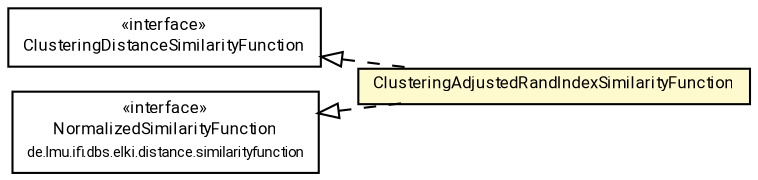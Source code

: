 #!/usr/local/bin/dot
#
# Class diagram 
# Generated by UMLGraph version R5_7_2-60-g0e99a6 (http://www.spinellis.gr/umlgraph/)
#

digraph G {
	graph [fontnames="svg"]
	edge [fontname="Roboto",fontsize=7,labelfontname="Roboto",labelfontsize=7,color="black"];
	node [fontname="Roboto",fontcolor="black",fontsize=8,shape=plaintext,margin=0,width=0,height=0];
	nodesep=0.15;
	ranksep=0.25;
	rankdir=LR;
	// de.lmu.ifi.dbs.elki.distance.similarityfunction.cluster.ClusteringDistanceSimilarityFunction
	c2650403 [label=<<table title="de.lmu.ifi.dbs.elki.distance.similarityfunction.cluster.ClusteringDistanceSimilarityFunction" border="0" cellborder="1" cellspacing="0" cellpadding="2" href="ClusteringDistanceSimilarityFunction.html" target="_parent">
		<tr><td><table border="0" cellspacing="0" cellpadding="1">
		<tr><td align="center" balign="center"> &#171;interface&#187; </td></tr>
		<tr><td align="center" balign="center"> <font face="Roboto">ClusteringDistanceSimilarityFunction</font> </td></tr>
		</table></td></tr>
		</table>>, URL="ClusteringDistanceSimilarityFunction.html"];
	// de.lmu.ifi.dbs.elki.distance.similarityfunction.cluster.ClusteringAdjustedRandIndexSimilarityFunction
	c2650406 [label=<<table title="de.lmu.ifi.dbs.elki.distance.similarityfunction.cluster.ClusteringAdjustedRandIndexSimilarityFunction" border="0" cellborder="1" cellspacing="0" cellpadding="2" bgcolor="lemonChiffon" href="ClusteringAdjustedRandIndexSimilarityFunction.html" target="_parent">
		<tr><td><table border="0" cellspacing="0" cellpadding="1">
		<tr><td align="center" balign="center"> <font face="Roboto">ClusteringAdjustedRandIndexSimilarityFunction</font> </td></tr>
		</table></td></tr>
		</table>>, URL="ClusteringAdjustedRandIndexSimilarityFunction.html"];
	// de.lmu.ifi.dbs.elki.distance.similarityfunction.NormalizedSimilarityFunction<O>
	c2650985 [label=<<table title="de.lmu.ifi.dbs.elki.distance.similarityfunction.NormalizedSimilarityFunction" border="0" cellborder="1" cellspacing="0" cellpadding="2" href="../NormalizedSimilarityFunction.html" target="_parent">
		<tr><td><table border="0" cellspacing="0" cellpadding="1">
		<tr><td align="center" balign="center"> &#171;interface&#187; </td></tr>
		<tr><td align="center" balign="center"> <font face="Roboto">NormalizedSimilarityFunction</font> </td></tr>
		<tr><td align="center" balign="center"> <font face="Roboto" point-size="7.0">de.lmu.ifi.dbs.elki.distance.similarityfunction</font> </td></tr>
		</table></td></tr>
		</table>>, URL="../NormalizedSimilarityFunction.html"];
	// de.lmu.ifi.dbs.elki.distance.similarityfunction.cluster.ClusteringAdjustedRandIndexSimilarityFunction implements de.lmu.ifi.dbs.elki.distance.similarityfunction.cluster.ClusteringDistanceSimilarityFunction
	c2650403 -> c2650406 [arrowtail=empty,style=dashed,dir=back,weight=9];
	// de.lmu.ifi.dbs.elki.distance.similarityfunction.cluster.ClusteringAdjustedRandIndexSimilarityFunction implements de.lmu.ifi.dbs.elki.distance.similarityfunction.NormalizedSimilarityFunction<O>
	c2650985 -> c2650406 [arrowtail=empty,style=dashed,dir=back,weight=9];
}

